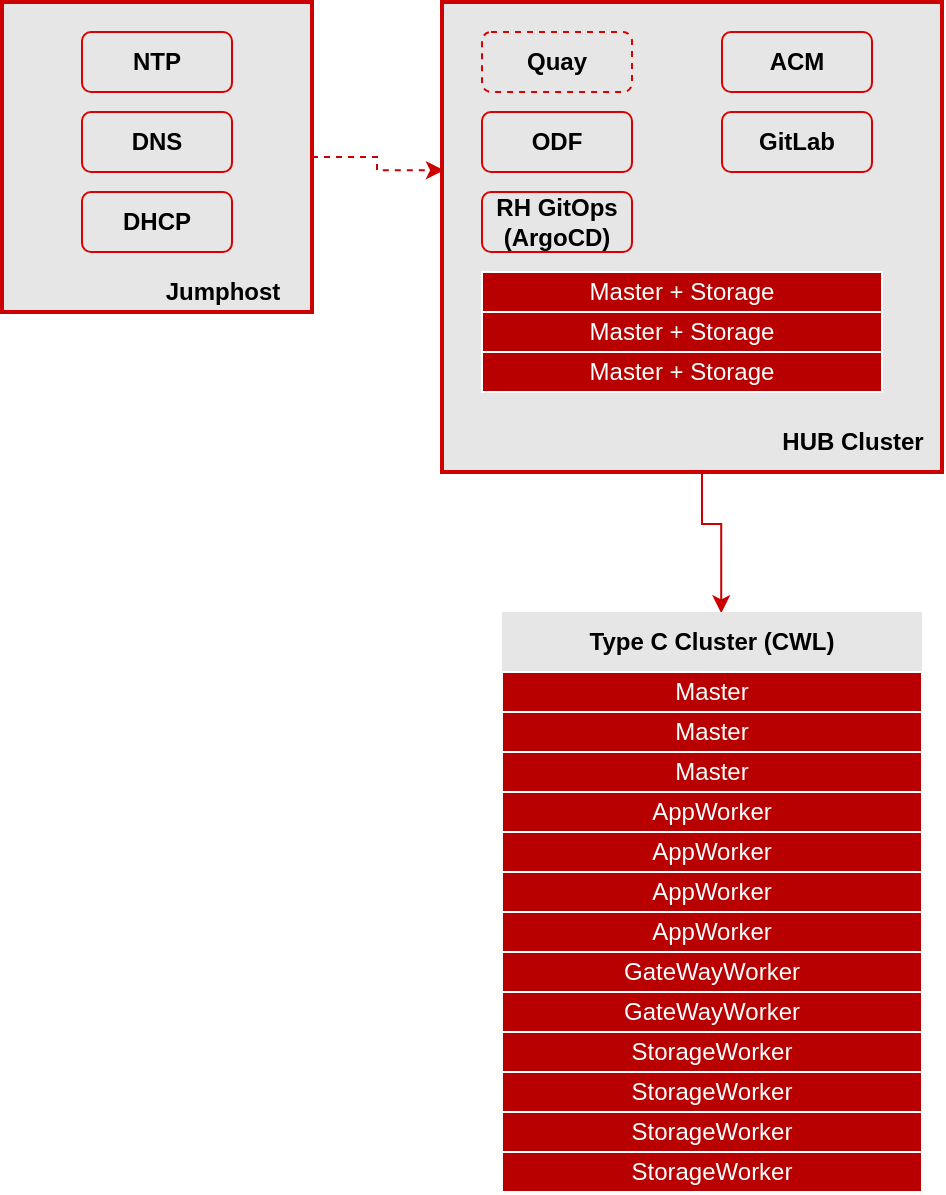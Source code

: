 <mxfile version="24.7.14">
  <diagram id="C5RBs43oDa-KdzZeNtuy" name="Page-1">
    <mxGraphModel dx="988" dy="546" grid="1" gridSize="10" guides="1" tooltips="1" connect="1" arrows="1" fold="1" page="1" pageScale="1" pageWidth="827" pageHeight="1169" math="0" shadow="0">
      <root>
        <mxCell id="WIyWlLk6GJQsqaUBKTNV-0" />
        <mxCell id="WIyWlLk6GJQsqaUBKTNV-1" parent="WIyWlLk6GJQsqaUBKTNV-0" />
        <mxCell id="dvF2nLzVKeMTQjdwGsAq-9" style="edgeStyle=orthogonalEdgeStyle;rounded=0;orthogonalLoop=1;jettySize=auto;html=1;dashed=1;entryX=0.004;entryY=0.358;entryDx=0;entryDy=0;entryPerimeter=0;strokeColor=#CC0000;" edge="1" parent="WIyWlLk6GJQsqaUBKTNV-1" source="dvF2nLzVKeMTQjdwGsAq-1" target="dvF2nLzVKeMTQjdwGsAq-10">
          <mxGeometry relative="1" as="geometry">
            <mxPoint x="240" y="105" as="targetPoint" />
          </mxGeometry>
        </mxCell>
        <mxCell id="dvF2nLzVKeMTQjdwGsAq-1" value="" style="whiteSpace=wrap;html=1;aspect=fixed;fillColor=#E6E6E6;strokeColor=#CC0000;strokeWidth=2;" vertex="1" parent="WIyWlLk6GJQsqaUBKTNV-1">
          <mxGeometry x="40" y="35" width="155" height="155" as="geometry" />
        </mxCell>
        <mxCell id="dvF2nLzVKeMTQjdwGsAq-2" value="&lt;b&gt;NTP&lt;/b&gt;" style="rounded=1;whiteSpace=wrap;html=1;strokeColor=#DB0000;fillColor=#E6E6E6;" vertex="1" parent="WIyWlLk6GJQsqaUBKTNV-1">
          <mxGeometry x="80" y="50" width="75" height="30" as="geometry" />
        </mxCell>
        <mxCell id="dvF2nLzVKeMTQjdwGsAq-7" value="&lt;b&gt;DNS&lt;/b&gt;" style="rounded=1;whiteSpace=wrap;html=1;strokeColor=#DB0000;fillColor=#E6E6E6;" vertex="1" parent="WIyWlLk6GJQsqaUBKTNV-1">
          <mxGeometry x="80" y="90" width="75" height="30" as="geometry" />
        </mxCell>
        <mxCell id="dvF2nLzVKeMTQjdwGsAq-8" value="&lt;b&gt;DHCP&lt;/b&gt;" style="rounded=1;whiteSpace=wrap;html=1;strokeColor=#DB0000;fillColor=#E6E6E6;" vertex="1" parent="WIyWlLk6GJQsqaUBKTNV-1">
          <mxGeometry x="80" y="130" width="75" height="30" as="geometry" />
        </mxCell>
        <mxCell id="dvF2nLzVKeMTQjdwGsAq-25" style="edgeStyle=orthogonalEdgeStyle;rounded=0;orthogonalLoop=1;jettySize=auto;html=1;entryX=0.522;entryY=0.022;entryDx=0;entryDy=0;entryPerimeter=0;strokeColor=#CC0000;" edge="1" parent="WIyWlLk6GJQsqaUBKTNV-1" target="dvF2nLzVKeMTQjdwGsAq-26">
          <mxGeometry relative="1" as="geometry">
            <mxPoint x="399.48" y="360" as="targetPoint" />
            <mxPoint x="384.48" y="230" as="sourcePoint" />
            <Array as="points">
              <mxPoint x="390" y="231" />
              <mxPoint x="390" y="296" />
              <mxPoint x="400" y="296" />
            </Array>
          </mxGeometry>
        </mxCell>
        <mxCell id="dvF2nLzVKeMTQjdwGsAq-10" value="" style="rounded=0;whiteSpace=wrap;html=1;fillColor=#E6E6E6;strokeColor=#CC0000;strokeWidth=2;" vertex="1" parent="WIyWlLk6GJQsqaUBKTNV-1">
          <mxGeometry x="260" y="35" width="250" height="235" as="geometry" />
        </mxCell>
        <mxCell id="dvF2nLzVKeMTQjdwGsAq-12" value="&lt;b&gt;Jumphost&lt;/b&gt;" style="text;html=1;align=center;verticalAlign=middle;resizable=0;points=[];autosize=1;strokeColor=none;fillColor=none;" vertex="1" parent="WIyWlLk6GJQsqaUBKTNV-1">
          <mxGeometry x="110" y="165" width="80" height="30" as="geometry" />
        </mxCell>
        <mxCell id="dvF2nLzVKeMTQjdwGsAq-13" value="&lt;b&gt;Quay&lt;/b&gt;" style="rounded=1;whiteSpace=wrap;html=1;strokeColor=#DB0000;dashed=1;fillColor=#E6E6E6;" vertex="1" parent="WIyWlLk6GJQsqaUBKTNV-1">
          <mxGeometry x="280" y="50" width="75" height="30" as="geometry" />
        </mxCell>
        <mxCell id="dvF2nLzVKeMTQjdwGsAq-15" value="&lt;b&gt;ODF&lt;/b&gt;" style="rounded=1;whiteSpace=wrap;html=1;strokeColor=#DB0000;fillColor=#E6E6E6;" vertex="1" parent="WIyWlLk6GJQsqaUBKTNV-1">
          <mxGeometry x="280" y="90" width="75" height="30" as="geometry" />
        </mxCell>
        <mxCell id="dvF2nLzVKeMTQjdwGsAq-16" value="&lt;b&gt;RH GitOps&lt;br&gt;(ArgoCD)&lt;/b&gt;" style="rounded=1;whiteSpace=wrap;html=1;strokeColor=#DB0000;fillColor=#E6E6E6;" vertex="1" parent="WIyWlLk6GJQsqaUBKTNV-1">
          <mxGeometry x="280" y="130" width="75" height="30" as="geometry" />
        </mxCell>
        <mxCell id="dvF2nLzVKeMTQjdwGsAq-17" value="&lt;b&gt;ACM&lt;/b&gt;" style="rounded=1;whiteSpace=wrap;html=1;strokeColor=#DB0000;fillColor=#E6E6E6;" vertex="1" parent="WIyWlLk6GJQsqaUBKTNV-1">
          <mxGeometry x="400" y="50" width="75" height="30" as="geometry" />
        </mxCell>
        <mxCell id="dvF2nLzVKeMTQjdwGsAq-18" value="&lt;b&gt;GitLab&lt;/b&gt;" style="rounded=1;whiteSpace=wrap;html=1;strokeColor=#DB0000;fillColor=#E6E6E6;" vertex="1" parent="WIyWlLk6GJQsqaUBKTNV-1">
          <mxGeometry x="400" y="90" width="75" height="30" as="geometry" />
        </mxCell>
        <mxCell id="dvF2nLzVKeMTQjdwGsAq-19" value="&lt;b&gt;HUB Cluster&lt;/b&gt;" style="text;html=1;align=center;verticalAlign=middle;resizable=0;points=[];autosize=1;strokeColor=none;fillColor=none;" vertex="1" parent="WIyWlLk6GJQsqaUBKTNV-1">
          <mxGeometry x="420" y="240" width="90" height="30" as="geometry" />
        </mxCell>
        <mxCell id="dvF2nLzVKeMTQjdwGsAq-21" value="&lt;font color=&quot;#ffffff&quot;&gt;Master + Storage&lt;/font&gt;" style="rounded=0;whiteSpace=wrap;html=1;fillColor=#B80000;strokeColor=#FFFFFF;" vertex="1" parent="WIyWlLk6GJQsqaUBKTNV-1">
          <mxGeometry x="280" y="170" width="200" height="20" as="geometry" />
        </mxCell>
        <mxCell id="dvF2nLzVKeMTQjdwGsAq-22" value="&lt;font color=&quot;#ffffff&quot;&gt;Master + Storage&lt;/font&gt;" style="rounded=0;whiteSpace=wrap;html=1;fillColor=#B80000;strokeColor=#FFFFFF;" vertex="1" parent="WIyWlLk6GJQsqaUBKTNV-1">
          <mxGeometry x="280" y="190" width="200" height="20" as="geometry" />
        </mxCell>
        <mxCell id="dvF2nLzVKeMTQjdwGsAq-23" value="&lt;font color=&quot;#ffffff&quot;&gt;Master + Storage&lt;/font&gt;" style="rounded=0;whiteSpace=wrap;html=1;fillColor=#B80000;strokeColor=#FFFFFF;" vertex="1" parent="WIyWlLk6GJQsqaUBKTNV-1">
          <mxGeometry x="280" y="210" width="200" height="20" as="geometry" />
        </mxCell>
        <mxCell id="dvF2nLzVKeMTQjdwGsAq-26" value="&lt;b&gt;Type C Cluster (CWL)&lt;/b&gt;" style="rounded=0;whiteSpace=wrap;html=1;fillColor=#E6E6E6;strokeColor=none;" vertex="1" parent="WIyWlLk6GJQsqaUBKTNV-1">
          <mxGeometry x="290" y="340" width="210" height="30" as="geometry" />
        </mxCell>
        <mxCell id="dvF2nLzVKeMTQjdwGsAq-27" value="&lt;font color=&quot;#ffffff&quot;&gt;Master&lt;/font&gt;" style="rounded=0;whiteSpace=wrap;html=1;fillColor=#B80000;strokeColor=#FFFFFF;" vertex="1" parent="WIyWlLk6GJQsqaUBKTNV-1">
          <mxGeometry x="290" y="370" width="210" height="20" as="geometry" />
        </mxCell>
        <mxCell id="dvF2nLzVKeMTQjdwGsAq-28" value="&lt;font color=&quot;#ffffff&quot;&gt;Master&lt;/font&gt;" style="rounded=0;whiteSpace=wrap;html=1;fillColor=#B80000;strokeColor=#FFFFFF;" vertex="1" parent="WIyWlLk6GJQsqaUBKTNV-1">
          <mxGeometry x="290" y="410" width="210" height="20" as="geometry" />
        </mxCell>
        <mxCell id="dvF2nLzVKeMTQjdwGsAq-29" value="&lt;font color=&quot;#ffffff&quot;&gt;Master&lt;/font&gt;" style="rounded=0;whiteSpace=wrap;html=1;fillColor=#B80000;strokeColor=#FFFFFF;" vertex="1" parent="WIyWlLk6GJQsqaUBKTNV-1">
          <mxGeometry x="290" y="390" width="210" height="20" as="geometry" />
        </mxCell>
        <mxCell id="dvF2nLzVKeMTQjdwGsAq-30" value="&lt;font color=&quot;#ffffff&quot;&gt;AppWorker&lt;/font&gt;" style="rounded=0;whiteSpace=wrap;html=1;fillColor=#B80000;strokeColor=#FFFFFF;" vertex="1" parent="WIyWlLk6GJQsqaUBKTNV-1">
          <mxGeometry x="290" y="430" width="210" height="20" as="geometry" />
        </mxCell>
        <mxCell id="dvF2nLzVKeMTQjdwGsAq-31" value="&lt;span style=&quot;color: rgb(255, 255, 255);&quot;&gt;AppWorker&lt;/span&gt;" style="rounded=0;whiteSpace=wrap;html=1;fillColor=#B80000;strokeColor=#FFFFFF;" vertex="1" parent="WIyWlLk6GJQsqaUBKTNV-1">
          <mxGeometry x="290" y="450" width="210" height="20" as="geometry" />
        </mxCell>
        <mxCell id="dvF2nLzVKeMTQjdwGsAq-32" value="&lt;span style=&quot;color: rgb(255, 255, 255);&quot;&gt;GateWayWorker&lt;/span&gt;" style="rounded=0;whiteSpace=wrap;html=1;fillColor=#B80000;strokeColor=#FFFFFF;" vertex="1" parent="WIyWlLk6GJQsqaUBKTNV-1">
          <mxGeometry x="290" y="510" width="210" height="20" as="geometry" />
        </mxCell>
        <mxCell id="dvF2nLzVKeMTQjdwGsAq-33" value="&lt;span style=&quot;color: rgb(255, 255, 255);&quot;&gt;AppWorker&lt;/span&gt;" style="rounded=0;whiteSpace=wrap;html=1;fillColor=#B80000;strokeColor=#FFFFFF;" vertex="1" parent="WIyWlLk6GJQsqaUBKTNV-1">
          <mxGeometry x="290" y="470" width="210" height="20" as="geometry" />
        </mxCell>
        <mxCell id="dvF2nLzVKeMTQjdwGsAq-34" value="&lt;span style=&quot;color: rgb(255, 255, 255);&quot;&gt;AppWorker&lt;/span&gt;" style="rounded=0;whiteSpace=wrap;html=1;fillColor=#B80000;strokeColor=#FFFFFF;" vertex="1" parent="WIyWlLk6GJQsqaUBKTNV-1">
          <mxGeometry x="290" y="490" width="210" height="20" as="geometry" />
        </mxCell>
        <mxCell id="dvF2nLzVKeMTQjdwGsAq-35" value="&lt;span style=&quot;color: rgb(255, 255, 255);&quot;&gt;GateWayWorker&lt;/span&gt;" style="rounded=0;whiteSpace=wrap;html=1;fillColor=#B80000;strokeColor=#FFFFFF;" vertex="1" parent="WIyWlLk6GJQsqaUBKTNV-1">
          <mxGeometry x="290" y="530" width="210" height="20" as="geometry" />
        </mxCell>
        <mxCell id="dvF2nLzVKeMTQjdwGsAq-36" value="&lt;font color=&quot;#ffffff&quot;&gt;StorageWorker&lt;/font&gt;" style="rounded=0;whiteSpace=wrap;html=1;fillColor=#B80000;strokeColor=#FFFFFF;" vertex="1" parent="WIyWlLk6GJQsqaUBKTNV-1">
          <mxGeometry x="290" y="550" width="210" height="20" as="geometry" />
        </mxCell>
        <mxCell id="dvF2nLzVKeMTQjdwGsAq-40" value="&lt;span style=&quot;color: rgb(255, 255, 255);&quot;&gt;StorageWorker&lt;/span&gt;" style="rounded=0;whiteSpace=wrap;html=1;fillColor=#B80000;strokeColor=#FFFFFF;" vertex="1" parent="WIyWlLk6GJQsqaUBKTNV-1">
          <mxGeometry x="290" y="570" width="210" height="20" as="geometry" />
        </mxCell>
        <mxCell id="dvF2nLzVKeMTQjdwGsAq-41" value="&lt;span style=&quot;color: rgb(255, 255, 255);&quot;&gt;StorageWorker&lt;/span&gt;" style="rounded=0;whiteSpace=wrap;html=1;fillColor=#B80000;strokeColor=#FFFFFF;" vertex="1" parent="WIyWlLk6GJQsqaUBKTNV-1">
          <mxGeometry x="290" y="590" width="210" height="20" as="geometry" />
        </mxCell>
        <mxCell id="dvF2nLzVKeMTQjdwGsAq-42" value="&lt;span style=&quot;color: rgb(255, 255, 255);&quot;&gt;StorageWorker&lt;/span&gt;" style="rounded=0;whiteSpace=wrap;html=1;fillColor=#B80000;strokeColor=#FFFFFF;" vertex="1" parent="WIyWlLk6GJQsqaUBKTNV-1">
          <mxGeometry x="290" y="610" width="210" height="20" as="geometry" />
        </mxCell>
      </root>
    </mxGraphModel>
  </diagram>
</mxfile>
